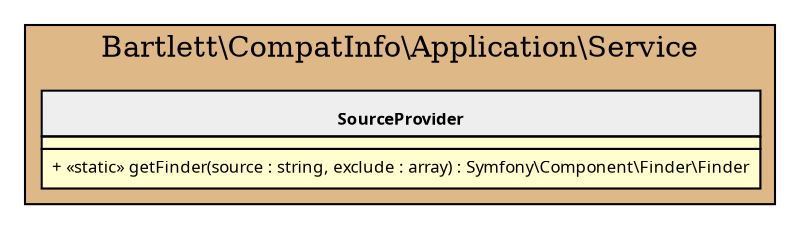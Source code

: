 graph {
  graph [name="G" overlap="false" rankdir="TB" bgcolor="transparent"]
  node [fontname="Verdana" fontsize=8 shape="none" margin=0 fillcolor="#FEFECE" style="filled"]
  edge [fontname="Verdana" fontsize=8]
  subgraph cluster_0 {
    graph [bgcolor="BurlyWood"]
    label = "Bartlett\\CompatInfo\\Application\\Service"
    "Bartlett\\CompatInfo\\Application\\Service\\SourceProvider" [shape="none" label=<
<table cellspacing="0" border="0" cellborder="1">
    <tr><td bgcolor="#eeeeee"><b><br/>SourceProvider</b></td></tr>
    <tr><td></td></tr>
    <tr><td><table border="0" cellspacing="0" cellpadding="2">
    <tr><td align="left">+ «static» getFinder(source : string, exclude : array) : Symfony\\Component\\Finder\\Finder</td></tr>
</table></td></tr>
</table>>]
  }
}

